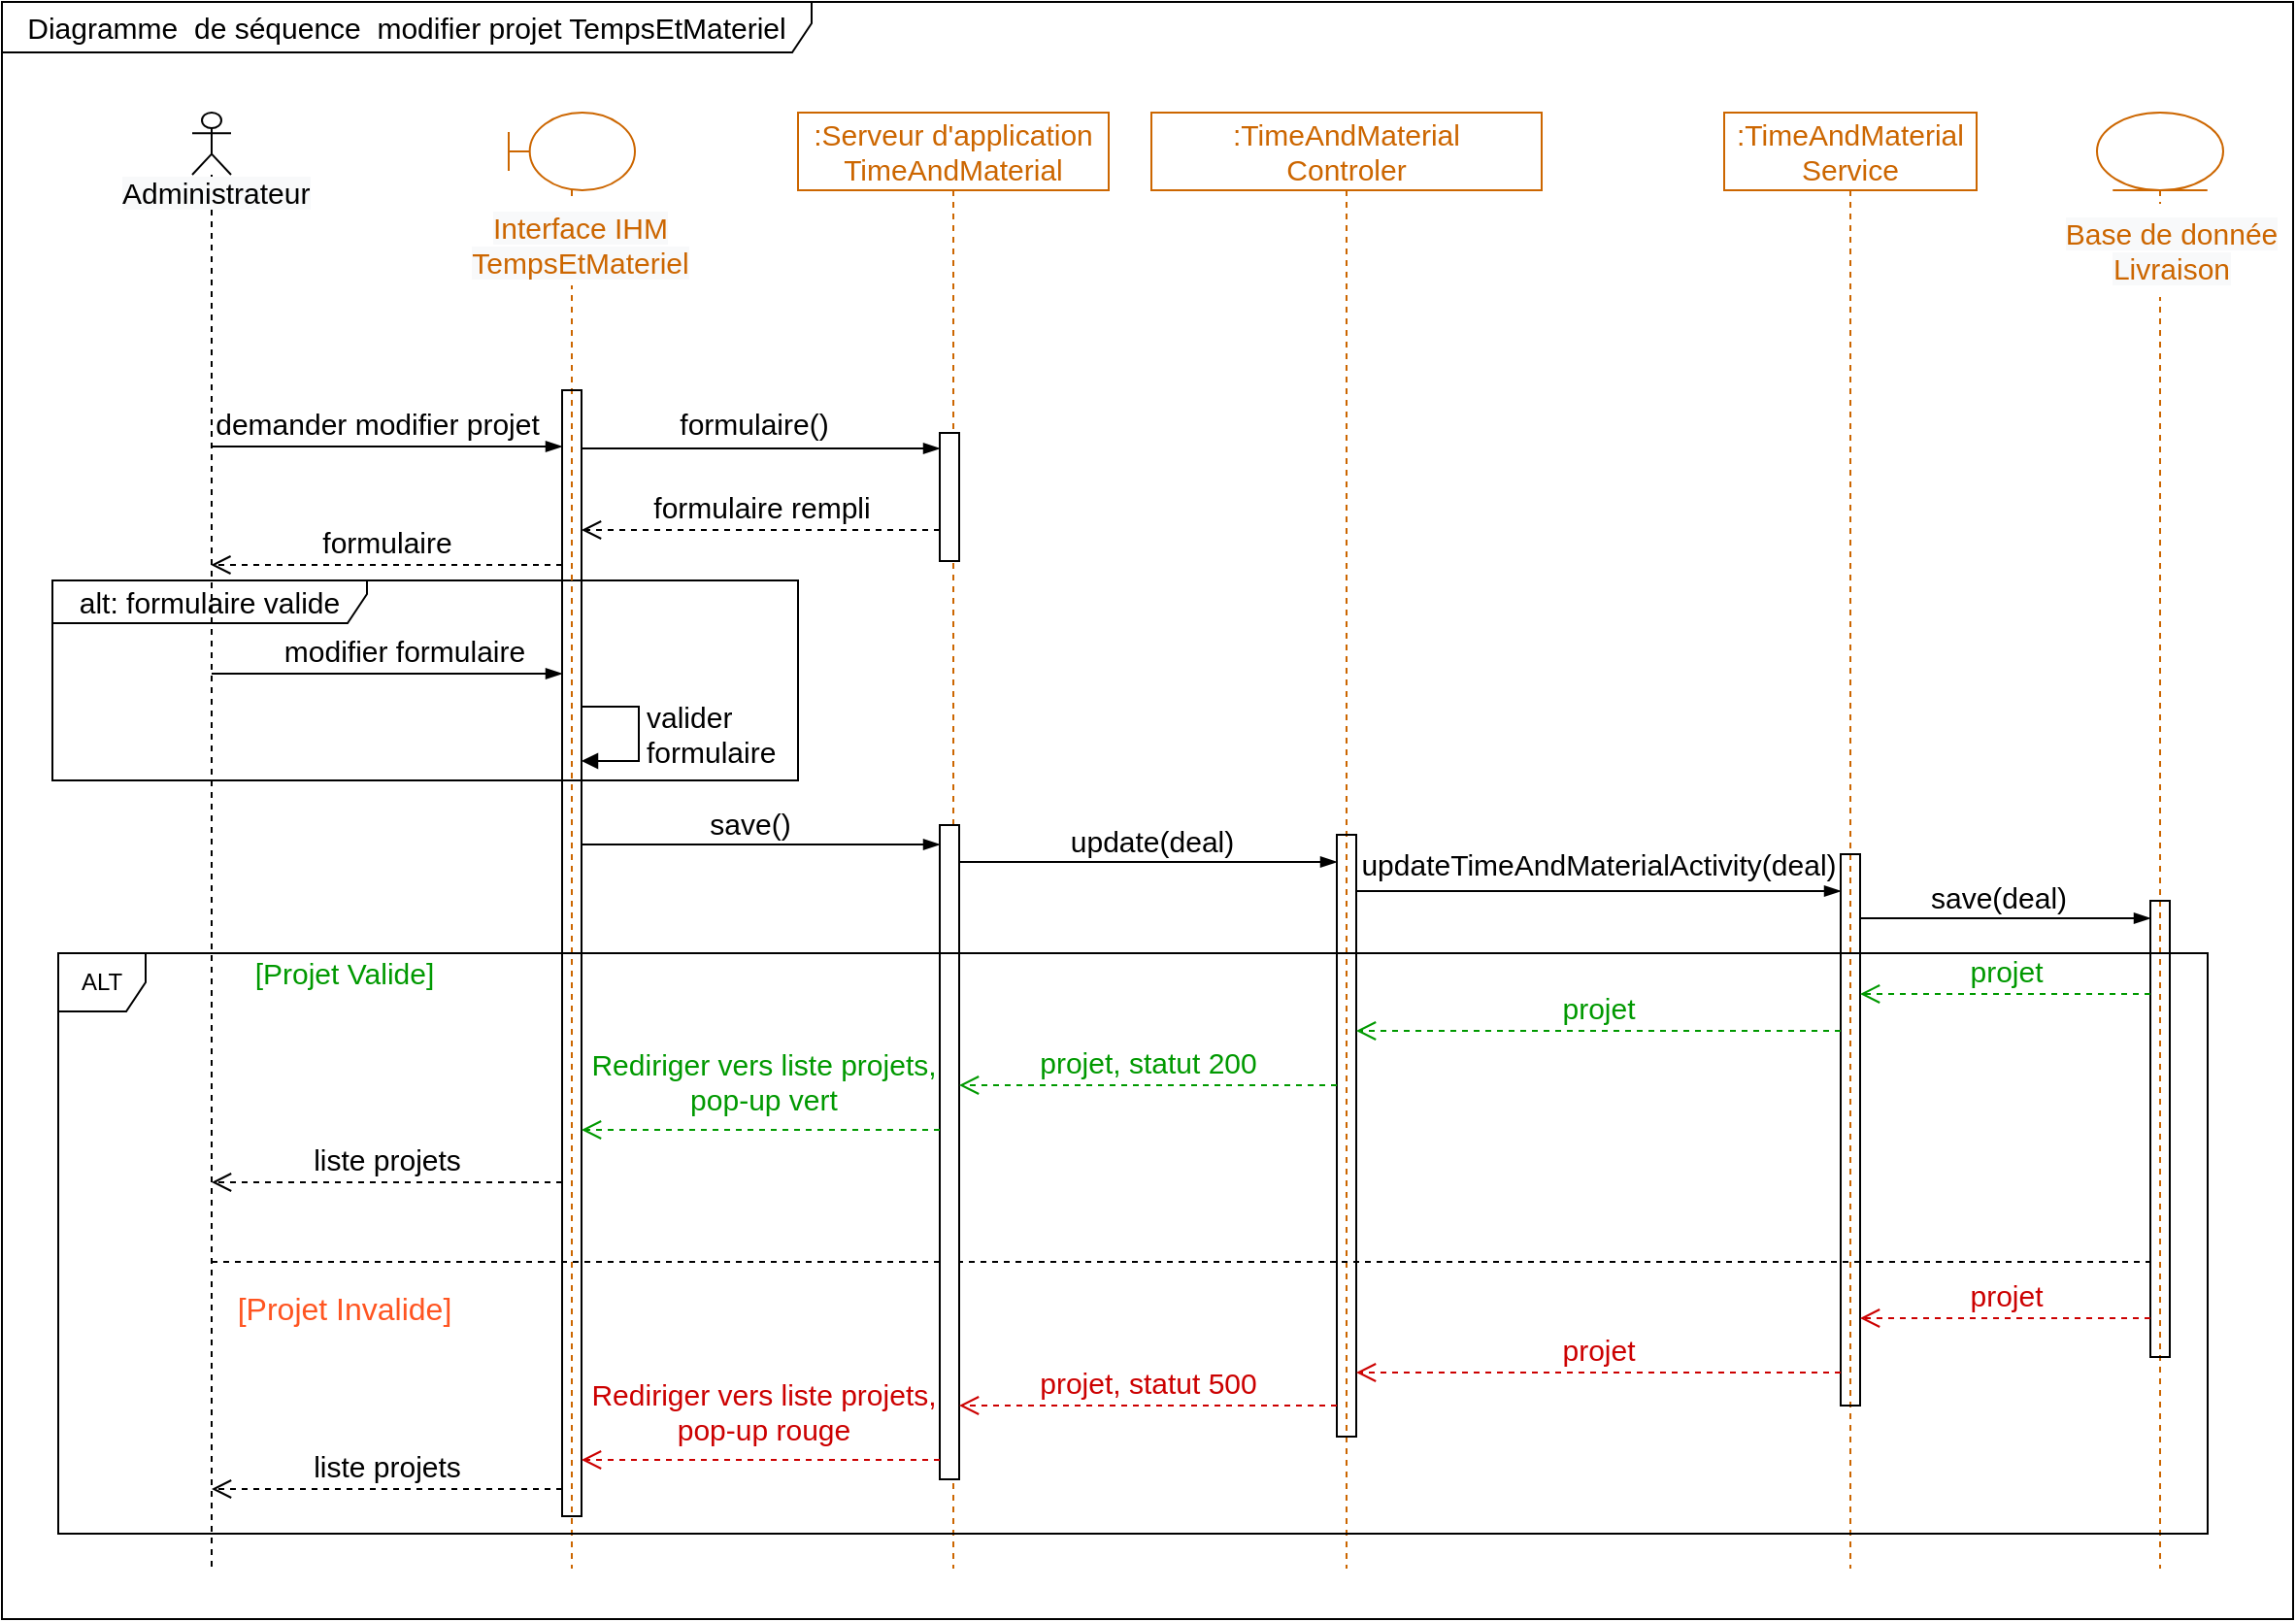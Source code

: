 <mxfile version="20.2.3" type="github">
  <diagram id="HXWuDZ2V8p99u13dubG-" name="Page-1">
    <mxGraphModel dx="1673" dy="934" grid="0" gridSize="10" guides="1" tooltips="1" connect="1" arrows="1" fold="1" page="1" pageScale="1" pageWidth="827" pageHeight="1169" math="0" shadow="0">
      <root>
        <mxCell id="0" />
        <mxCell id="1" parent="0" />
        <mxCell id="DavODV8plqxmo-Jjs9z_-2" value="Diagramme&amp;nbsp; de séquence&amp;nbsp; modifier projet TempsEtMateriel" style="shape=umlFrame;whiteSpace=wrap;html=1;rounded=0;shadow=0;glass=0;sketch=0;fontSize=15;fillColor=none;width=417;height=26;" vertex="1" parent="1">
          <mxGeometry x="12" y="8" width="1180" height="833" as="geometry" />
        </mxCell>
        <mxCell id="DavODV8plqxmo-Jjs9z_-1" value="&lt;font style=&quot;font-size: 15px;&quot;&gt;alt: formulaire valide&lt;/font&gt;" style="shape=umlFrame;whiteSpace=wrap;html=1;width=162;height=22;" vertex="1" parent="1">
          <mxGeometry x="38" y="306" width="384" height="103" as="geometry" />
        </mxCell>
        <mxCell id="DavODV8plqxmo-Jjs9z_-3" value=":TimeAndMaterial&lt;br&gt;Controler" style="shape=umlLifeline;perimeter=lifelinePerimeter;whiteSpace=wrap;html=1;container=1;collapsible=0;recursiveResize=0;outlineConnect=0;rounded=0;shadow=0;glass=0;sketch=0;fillColor=none;fontSize=15;fontColor=#CC6600;strokeColor=#CC6600;" vertex="1" parent="1">
          <mxGeometry x="604" y="65" width="201" height="750" as="geometry" />
        </mxCell>
        <mxCell id="DavODV8plqxmo-Jjs9z_-4" value="" style="html=1;points=[];perimeter=orthogonalPerimeter;rounded=0;shadow=0;glass=0;sketch=0;fontSize=15;fillColor=none;" vertex="1" parent="DavODV8plqxmo-Jjs9z_-3">
          <mxGeometry x="95.5" y="372" width="10" height="310" as="geometry" />
        </mxCell>
        <mxCell id="DavODV8plqxmo-Jjs9z_-5" style="edgeStyle=none;rounded=0;orthogonalLoop=1;jettySize=auto;html=1;fontSize=15;fontColor=#000000;strokeColor=#000000;endArrow=none;endFill=0;dashed=1;" edge="1" parent="1" source="DavODV8plqxmo-Jjs9z_-6" target="DavODV8plqxmo-Jjs9z_-11">
          <mxGeometry relative="1" as="geometry">
            <Array as="points">
              <mxPoint x="238" y="657" />
            </Array>
          </mxGeometry>
        </mxCell>
        <mxCell id="DavODV8plqxmo-Jjs9z_-6" value="" style="shape=umlLifeline;participant=umlActor;perimeter=lifelinePerimeter;whiteSpace=wrap;html=1;container=1;collapsible=0;recursiveResize=0;verticalAlign=top;spacingTop=36;outlineConnect=0;fillColor=none;size=32;sketch=0;shadow=0;rounded=0;glass=0;" vertex="1" parent="1">
          <mxGeometry x="110" y="65" width="20" height="750" as="geometry" />
        </mxCell>
        <mxCell id="DavODV8plqxmo-Jjs9z_-7" value="&lt;span style=&quot;color: rgb(0, 0, 0); font-family: Helvetica; font-size: 15px; font-style: normal; font-variant-ligatures: normal; font-variant-caps: normal; font-weight: 400; letter-spacing: normal; orphans: 2; text-align: center; text-indent: 0px; text-transform: none; widows: 2; word-spacing: 0px; -webkit-text-stroke-width: 0px; background-color: rgb(248, 249, 250); text-decoration-thickness: initial; text-decoration-style: initial; text-decoration-color: initial; float: none; display: inline !important;&quot;&gt;Administrateur&lt;/span&gt;" style="text;whiteSpace=wrap;html=1;fontSize=15;" vertex="1" parent="1">
          <mxGeometry x="72" y="91" width="105" height="36" as="geometry" />
        </mxCell>
        <mxCell id="DavODV8plqxmo-Jjs9z_-8" value=":TimeAndMaterial&lt;br&gt;Service" style="shape=umlLifeline;perimeter=lifelinePerimeter;whiteSpace=wrap;html=1;container=1;collapsible=0;recursiveResize=0;outlineConnect=0;rounded=0;shadow=0;glass=0;sketch=0;fillColor=none;fontSize=15;fontColor=#CC6600;strokeColor=#CC6600;" vertex="1" parent="1">
          <mxGeometry x="899" y="65" width="130" height="750" as="geometry" />
        </mxCell>
        <mxCell id="DavODV8plqxmo-Jjs9z_-9" value="" style="html=1;points=[];perimeter=orthogonalPerimeter;rounded=0;shadow=0;glass=0;sketch=0;fontSize=15;fillColor=none;" vertex="1" parent="DavODV8plqxmo-Jjs9z_-8">
          <mxGeometry x="60" y="382" width="10" height="284" as="geometry" />
        </mxCell>
        <mxCell id="DavODV8plqxmo-Jjs9z_-10" value="" style="shape=umlLifeline;participant=umlEntity;perimeter=lifelinePerimeter;whiteSpace=wrap;html=1;container=1;collapsible=0;recursiveResize=0;verticalAlign=top;spacingTop=36;outlineConnect=0;rounded=0;shadow=0;glass=0;sketch=0;fontSize=15;fillColor=none;fontColor=#CC6600;strokeColor=#CC6600;" vertex="1" parent="1">
          <mxGeometry x="1091" y="65" width="65" height="750" as="geometry" />
        </mxCell>
        <mxCell id="DavODV8plqxmo-Jjs9z_-11" value="" style="html=1;points=[];perimeter=orthogonalPerimeter;rounded=0;shadow=0;glass=0;sketch=0;fontSize=15;fillColor=none;" vertex="1" parent="DavODV8plqxmo-Jjs9z_-10">
          <mxGeometry x="27.5" y="406" width="10" height="235" as="geometry" />
        </mxCell>
        <mxCell id="DavODV8plqxmo-Jjs9z_-12" value="&lt;span style=&quot;font-family: Helvetica; font-size: 15px; font-style: normal; font-variant-ligatures: normal; font-variant-caps: normal; font-weight: 400; letter-spacing: normal; orphans: 2; text-indent: 0px; text-transform: none; widows: 2; word-spacing: 0px; -webkit-text-stroke-width: 0px; background-color: rgb(248, 249, 250); text-decoration-thickness: initial; text-decoration-style: initial; text-decoration-color: initial; float: none; display: inline !important;&quot;&gt;Base de donnée&lt;br&gt;Livraison&lt;br&gt;&lt;/span&gt;" style="text;whiteSpace=wrap;html=1;fontSize=15;align=center;fillColor=default;fontColor=#CC6600;" vertex="1" parent="DavODV8plqxmo-Jjs9z_-10">
          <mxGeometry x="-21" y="47" width="119" height="48" as="geometry" />
        </mxCell>
        <mxCell id="DavODV8plqxmo-Jjs9z_-13" value="" style="shape=umlLifeline;participant=umlBoundary;perimeter=lifelinePerimeter;whiteSpace=wrap;html=1;container=1;collapsible=0;recursiveResize=0;verticalAlign=top;spacingTop=36;outlineConnect=0;rounded=0;shadow=0;glass=0;sketch=0;fontSize=15;fillColor=none;fontColor=#CC6600;strokeColor=#CC6600;" vertex="1" parent="1">
          <mxGeometry x="273" y="65" width="65" height="750" as="geometry" />
        </mxCell>
        <mxCell id="DavODV8plqxmo-Jjs9z_-14" value="&lt;span style=&quot;font-family: Helvetica; font-size: 15px; font-style: normal; font-variant-ligatures: normal; font-variant-caps: normal; font-weight: 400; letter-spacing: normal; orphans: 2; text-indent: 0px; text-transform: none; widows: 2; word-spacing: 0px; -webkit-text-stroke-width: 0px; background-color: rgb(248, 249, 250); text-decoration-thickness: initial; text-decoration-style: initial; text-decoration-color: initial; float: none; display: inline !important;&quot;&gt;Interface IHM&lt;/span&gt;&lt;br style=&quot;font-family: Helvetica; font-size: 15px; font-style: normal; font-variant-ligatures: normal; font-variant-caps: normal; font-weight: 400; letter-spacing: normal; orphans: 2; text-indent: 0px; text-transform: none; widows: 2; word-spacing: 0px; -webkit-text-stroke-width: 0px; background-color: rgb(248, 249, 250); text-decoration-thickness: initial; text-decoration-style: initial; text-decoration-color: initial;&quot;&gt;&lt;span style=&quot;font-family: Helvetica; font-size: 15px; font-style: normal; font-variant-ligatures: normal; font-variant-caps: normal; font-weight: 400; letter-spacing: normal; orphans: 2; text-indent: 0px; text-transform: none; widows: 2; word-spacing: 0px; -webkit-text-stroke-width: 0px; background-color: rgb(248, 249, 250); text-decoration-thickness: initial; text-decoration-style: initial; text-decoration-color: initial; float: none; display: inline !important;&quot;&gt;TempsEtMateriel&lt;/span&gt;" style="text;whiteSpace=wrap;html=1;fontSize=15;align=center;fillColor=default;fontColor=#CC6600;" vertex="1" parent="DavODV8plqxmo-Jjs9z_-13">
          <mxGeometry x="-24" y="44" width="122" height="45" as="geometry" />
        </mxCell>
        <mxCell id="DavODV8plqxmo-Jjs9z_-15" value="" style="html=1;points=[];perimeter=orthogonalPerimeter;rounded=0;shadow=0;glass=0;sketch=0;fontSize=15;fillColor=none;" vertex="1" parent="DavODV8plqxmo-Jjs9z_-13">
          <mxGeometry x="27.5" y="143" width="10" height="580" as="geometry" />
        </mxCell>
        <mxCell id="DavODV8plqxmo-Jjs9z_-16" value="valider&lt;br&gt;formulaire" style="edgeStyle=orthogonalEdgeStyle;html=1;align=left;spacingLeft=2;endArrow=block;rounded=0;fontSize=15;" edge="1" parent="DavODV8plqxmo-Jjs9z_-13" source="DavODV8plqxmo-Jjs9z_-15" target="DavODV8plqxmo-Jjs9z_-15">
          <mxGeometry relative="1" as="geometry">
            <mxPoint x="36" y="306" as="sourcePoint" />
            <Array as="points">
              <mxPoint x="67" y="306" />
              <mxPoint x="67" y="334" />
            </Array>
            <mxPoint x="36" y="334" as="targetPoint" />
          </mxGeometry>
        </mxCell>
        <mxCell id="DavODV8plqxmo-Jjs9z_-17" value="" style="edgeStyle=elbowEdgeStyle;fontSize=12;html=1;endArrow=blockThin;endFill=1;rounded=0;" edge="1" parent="1" source="DavODV8plqxmo-Jjs9z_-6" target="DavODV8plqxmo-Jjs9z_-15">
          <mxGeometry width="160" relative="1" as="geometry">
            <mxPoint x="628" y="319" as="sourcePoint" />
            <mxPoint x="788" y="319" as="targetPoint" />
            <Array as="points">
              <mxPoint x="190" y="237" />
              <mxPoint x="171" y="210" />
            </Array>
          </mxGeometry>
        </mxCell>
        <mxCell id="DavODV8plqxmo-Jjs9z_-18" value="demander modifier projet" style="edgeLabel;html=1;align=center;verticalAlign=middle;resizable=0;points=[];fontSize=15;" vertex="1" connectable="0" parent="DavODV8plqxmo-Jjs9z_-17">
          <mxGeometry x="-0.395" relative="1" as="geometry">
            <mxPoint x="30" y="-12" as="offset" />
          </mxGeometry>
        </mxCell>
        <mxCell id="DavODV8plqxmo-Jjs9z_-19" value="" style="edgeStyle=elbowEdgeStyle;fontSize=12;html=1;endArrow=blockThin;endFill=1;rounded=0;" edge="1" parent="1" source="DavODV8plqxmo-Jjs9z_-4" target="DavODV8plqxmo-Jjs9z_-9">
          <mxGeometry width="160" relative="1" as="geometry">
            <mxPoint x="394" y="304" as="sourcePoint" />
            <mxPoint x="554" y="304" as="targetPoint" />
            <Array as="points">
              <mxPoint x="778" y="466" />
              <mxPoint x="753" y="257" />
              <mxPoint x="602" y="242" />
              <mxPoint x="527" y="271" />
            </Array>
          </mxGeometry>
        </mxCell>
        <mxCell id="DavODV8plqxmo-Jjs9z_-20" value="updateTimeAndMaterialActivity(deal)" style="edgeLabel;html=1;align=center;verticalAlign=middle;resizable=0;points=[];fontSize=15;" vertex="1" connectable="0" parent="DavODV8plqxmo-Jjs9z_-19">
          <mxGeometry x="0.124" relative="1" as="geometry">
            <mxPoint x="-16" y="-14" as="offset" />
          </mxGeometry>
        </mxCell>
        <mxCell id="DavODV8plqxmo-Jjs9z_-21" value="" style="edgeStyle=elbowEdgeStyle;fontSize=12;html=1;endArrow=blockThin;endFill=1;rounded=0;" edge="1" parent="1" source="DavODV8plqxmo-Jjs9z_-9" target="DavODV8plqxmo-Jjs9z_-11">
          <mxGeometry width="160" relative="1" as="geometry">
            <mxPoint x="474" y="304" as="sourcePoint" />
            <mxPoint x="634" y="304" as="targetPoint" />
            <Array as="points">
              <mxPoint x="1060" y="480" />
              <mxPoint x="969" y="491" />
              <mxPoint x="766" y="267" />
            </Array>
          </mxGeometry>
        </mxCell>
        <mxCell id="DavODV8plqxmo-Jjs9z_-22" value="save(deal)" style="edgeLabel;html=1;align=center;verticalAlign=middle;resizable=0;points=[];fontSize=15;" vertex="1" connectable="0" parent="DavODV8plqxmo-Jjs9z_-21">
          <mxGeometry x="-0.356" y="2" relative="1" as="geometry">
            <mxPoint x="23" y="-9" as="offset" />
          </mxGeometry>
        </mxCell>
        <mxCell id="DavODV8plqxmo-Jjs9z_-23" value="&lt;font color=&quot;#009900&quot;&gt;projet&lt;/font&gt;" style="html=1;verticalAlign=bottom;endArrow=open;dashed=1;endSize=8;rounded=0;fontSize=15;strokeColor=#009900;" edge="1" parent="1" source="DavODV8plqxmo-Jjs9z_-11" target="DavODV8plqxmo-Jjs9z_-9">
          <mxGeometry relative="1" as="geometry">
            <mxPoint x="806" y="291" as="sourcePoint" />
            <mxPoint x="668" y="291" as="targetPoint" />
            <Array as="points">
              <mxPoint x="1025" y="519" />
            </Array>
          </mxGeometry>
        </mxCell>
        <mxCell id="DavODV8plqxmo-Jjs9z_-24" value="&lt;font color=&quot;#009900&quot;&gt;projet&lt;/font&gt;" style="html=1;verticalAlign=bottom;endArrow=open;dashed=1;endSize=8;rounded=0;fontSize=15;strokeColor=#009900;" edge="1" parent="1" source="DavODV8plqxmo-Jjs9z_-9" target="DavODV8plqxmo-Jjs9z_-4">
          <mxGeometry relative="1" as="geometry">
            <mxPoint x="658" y="296" as="sourcePoint" />
            <mxPoint x="477" y="296" as="targetPoint" />
            <Array as="points">
              <mxPoint x="895" y="538" />
            </Array>
          </mxGeometry>
        </mxCell>
        <mxCell id="DavODV8plqxmo-Jjs9z_-25" value=":Serveur d&#39;application&lt;br&gt;TimeAndMaterial" style="shape=umlLifeline;perimeter=lifelinePerimeter;whiteSpace=wrap;html=1;container=1;collapsible=0;recursiveResize=0;outlineConnect=0;rounded=0;shadow=0;glass=0;sketch=0;fillColor=none;fontSize=15;fontColor=#CC6600;strokeColor=#CC6600;" vertex="1" parent="1">
          <mxGeometry x="422" y="65" width="160" height="750" as="geometry" />
        </mxCell>
        <mxCell id="DavODV8plqxmo-Jjs9z_-26" value="" style="html=1;points=[];perimeter=orthogonalPerimeter;" vertex="1" parent="DavODV8plqxmo-Jjs9z_-25">
          <mxGeometry x="73" y="165" width="10" height="66" as="geometry" />
        </mxCell>
        <mxCell id="DavODV8plqxmo-Jjs9z_-27" value="" style="html=1;points=[];perimeter=orthogonalPerimeter;" vertex="1" parent="DavODV8plqxmo-Jjs9z_-25">
          <mxGeometry x="73" y="367" width="10" height="337" as="geometry" />
        </mxCell>
        <mxCell id="DavODV8plqxmo-Jjs9z_-28" value="" style="fontSize=12;html=1;endArrow=blockThin;endFill=1;rounded=0;" edge="1" parent="1" source="DavODV8plqxmo-Jjs9z_-15" target="DavODV8plqxmo-Jjs9z_-26">
          <mxGeometry width="160" relative="1" as="geometry">
            <mxPoint x="294" y="256" as="sourcePoint" />
            <mxPoint x="599" y="366" as="targetPoint" />
            <Array as="points">
              <mxPoint x="382" y="238" />
            </Array>
          </mxGeometry>
        </mxCell>
        <mxCell id="DavODV8plqxmo-Jjs9z_-29" value="formulaire()" style="edgeLabel;html=1;align=center;verticalAlign=middle;resizable=0;points=[];fontSize=15;" vertex="1" connectable="0" parent="DavODV8plqxmo-Jjs9z_-28">
          <mxGeometry x="-0.006" y="-3" relative="1" as="geometry">
            <mxPoint x="-3" y="-16" as="offset" />
          </mxGeometry>
        </mxCell>
        <mxCell id="DavODV8plqxmo-Jjs9z_-30" value="&lt;font style=&quot;font-size: 15px;&quot;&gt;formulaire rempli&lt;/font&gt;" style="html=1;verticalAlign=bottom;endArrow=open;dashed=1;endSize=8;rounded=0;" edge="1" parent="1" source="DavODV8plqxmo-Jjs9z_-26" target="DavODV8plqxmo-Jjs9z_-15">
          <mxGeometry relative="1" as="geometry">
            <mxPoint x="438" y="323" as="sourcePoint" />
            <mxPoint x="358" y="323" as="targetPoint" />
            <Array as="points">
              <mxPoint x="411" y="280" />
            </Array>
          </mxGeometry>
        </mxCell>
        <mxCell id="DavODV8plqxmo-Jjs9z_-31" value="&lt;font style=&quot;font-size: 15px;&quot;&gt;formulaire&lt;/font&gt;" style="html=1;verticalAlign=bottom;endArrow=open;dashed=1;endSize=8;rounded=0;" edge="1" parent="1">
          <mxGeometry relative="1" as="geometry">
            <mxPoint x="300.5" y="298" as="sourcePoint" />
            <mxPoint x="119.667" y="298" as="targetPoint" />
            <Array as="points">
              <mxPoint x="253" y="298" />
            </Array>
          </mxGeometry>
        </mxCell>
        <mxCell id="DavODV8plqxmo-Jjs9z_-32" value="" style="fontSize=12;html=1;endArrow=blockThin;endFill=1;rounded=0;" edge="1" parent="1" source="DavODV8plqxmo-Jjs9z_-6" target="DavODV8plqxmo-Jjs9z_-15">
          <mxGeometry width="160" relative="1" as="geometry">
            <mxPoint x="338" y="365" as="sourcePoint" />
            <mxPoint x="498" y="365" as="targetPoint" />
            <Array as="points">
              <mxPoint x="255" y="354" />
            </Array>
          </mxGeometry>
        </mxCell>
        <mxCell id="DavODV8plqxmo-Jjs9z_-33" value="modifier formulaire" style="edgeLabel;html=1;align=center;verticalAlign=middle;resizable=0;points=[];fontSize=15;" vertex="1" connectable="0" parent="DavODV8plqxmo-Jjs9z_-32">
          <mxGeometry x="0.128" y="-4" relative="1" as="geometry">
            <mxPoint x="-3" y="-16" as="offset" />
          </mxGeometry>
        </mxCell>
        <mxCell id="DavODV8plqxmo-Jjs9z_-34" value="" style="fontSize=12;html=1;endArrow=blockThin;endFill=1;rounded=0;" edge="1" parent="1" source="DavODV8plqxmo-Jjs9z_-15" target="DavODV8plqxmo-Jjs9z_-27">
          <mxGeometry width="160" relative="1" as="geometry">
            <mxPoint x="462" y="345" as="sourcePoint" />
            <mxPoint x="622" y="345" as="targetPoint" />
            <Array as="points">
              <mxPoint x="389" y="442" />
            </Array>
          </mxGeometry>
        </mxCell>
        <mxCell id="DavODV8plqxmo-Jjs9z_-35" value="save()" style="edgeLabel;html=1;align=center;verticalAlign=middle;resizable=0;points=[];labelBackgroundColor=none;fontSize=15;" vertex="1" connectable="0" parent="DavODV8plqxmo-Jjs9z_-34">
          <mxGeometry x="-0.081" y="1" relative="1" as="geometry">
            <mxPoint x="1" y="-10" as="offset" />
          </mxGeometry>
        </mxCell>
        <mxCell id="DavODV8plqxmo-Jjs9z_-36" value="" style="fontSize=12;html=1;endArrow=blockThin;endFill=1;rounded=0;" edge="1" parent="1" source="DavODV8plqxmo-Jjs9z_-27" target="DavODV8plqxmo-Jjs9z_-4">
          <mxGeometry width="160" relative="1" as="geometry">
            <mxPoint x="518" y="289" as="sourcePoint" />
            <mxPoint x="678" y="289" as="targetPoint" />
            <Array as="points">
              <mxPoint x="525" y="451" />
            </Array>
          </mxGeometry>
        </mxCell>
        <mxCell id="DavODV8plqxmo-Jjs9z_-37" value="&lt;span style=&quot;font-size: 15px;&quot;&gt;update(deal)&lt;/span&gt;" style="edgeLabel;html=1;align=center;verticalAlign=middle;resizable=0;points=[];labelBackgroundColor=none;fontSize=15;" vertex="1" connectable="0" parent="DavODV8plqxmo-Jjs9z_-36">
          <mxGeometry x="0.25" relative="1" as="geometry">
            <mxPoint x="-23" y="-11" as="offset" />
          </mxGeometry>
        </mxCell>
        <mxCell id="DavODV8plqxmo-Jjs9z_-38" value="&lt;font color=&quot;#009900&quot;&gt;projet, statut 200&lt;/font&gt;" style="html=1;verticalAlign=bottom;endArrow=open;dashed=1;endSize=8;rounded=0;fontSize=15;strokeColor=#009900;" edge="1" parent="1" source="DavODV8plqxmo-Jjs9z_-4" target="DavODV8plqxmo-Jjs9z_-27">
          <mxGeometry relative="1" as="geometry">
            <mxPoint x="661" y="538" as="sourcePoint" />
            <mxPoint x="410.0" y="538" as="targetPoint" />
            <Array as="points">
              <mxPoint x="633" y="566" />
            </Array>
          </mxGeometry>
        </mxCell>
        <mxCell id="DavODV8plqxmo-Jjs9z_-39" value="&lt;font color=&quot;#009900&quot;&gt;Rediriger vers liste projets,&lt;br&gt;pop-up vert&lt;br&gt;&lt;/font&gt;" style="html=1;verticalAlign=bottom;endArrow=open;dashed=1;endSize=8;rounded=0;fontSize=15;strokeColor=#009900;" edge="1" parent="1" source="DavODV8plqxmo-Jjs9z_-27" target="DavODV8plqxmo-Jjs9z_-15">
          <mxGeometry x="-0.014" y="-4" relative="1" as="geometry">
            <mxPoint x="674.0" y="541" as="sourcePoint" />
            <mxPoint x="507" y="541" as="targetPoint" />
            <Array as="points">
              <mxPoint x="459" y="589" />
            </Array>
            <mxPoint as="offset" />
          </mxGeometry>
        </mxCell>
        <mxCell id="DavODV8plqxmo-Jjs9z_-40" value="&lt;font color=&quot;#000000&quot;&gt;liste projets&lt;/font&gt;" style="html=1;verticalAlign=bottom;endArrow=open;dashed=1;endSize=8;rounded=0;fontSize=15;fontColor=#009900;strokeColor=#000000;" edge="1" parent="1" source="DavODV8plqxmo-Jjs9z_-15" target="DavODV8plqxmo-Jjs9z_-6">
          <mxGeometry relative="1" as="geometry">
            <mxPoint x="606" y="575" as="sourcePoint" />
            <mxPoint x="526" y="575" as="targetPoint" />
            <Array as="points">
              <mxPoint x="274" y="616" />
            </Array>
          </mxGeometry>
        </mxCell>
        <mxCell id="DavODV8plqxmo-Jjs9z_-41" value="" style="group" vertex="1" connectable="0" parent="1">
          <mxGeometry x="22" y="388" width="1126" height="413" as="geometry" />
        </mxCell>
        <mxCell id="DavODV8plqxmo-Jjs9z_-42" value="&lt;div style=&quot;text-align: left; font-size: 15px;&quot;&gt;&lt;span style=&quot;background-color: initial; font-size: 15px;&quot;&gt;[Projet&amp;nbsp;&lt;/span&gt;&lt;span style=&quot;background-color: initial; text-align: right; font-size: 15px;&quot;&gt;Valide]&lt;/span&gt;&lt;/div&gt;" style="text;html=1;strokeColor=none;fillColor=none;align=center;verticalAlign=middle;whiteSpace=wrap;rounded=0;fontSize=15;fontColor=#009900;" vertex="1" parent="DavODV8plqxmo-Jjs9z_-41">
          <mxGeometry x="77.0" y="107.743" width="179.48" height="24.354" as="geometry" />
        </mxCell>
        <mxCell id="DavODV8plqxmo-Jjs9z_-43" value="[Projet Invalide]" style="text;html=1;strokeColor=none;fillColor=none;align=center;verticalAlign=middle;whiteSpace=wrap;rounded=0;fontSize=16;fontColor=#FF5521;" vertex="1" parent="DavODV8plqxmo-Jjs9z_-41">
          <mxGeometry x="103.24" y="282.002" width="127" height="22.604" as="geometry" />
        </mxCell>
        <mxCell id="DavODV8plqxmo-Jjs9z_-44" value="ALT" style="shape=umlFrame;whiteSpace=wrap;html=1;width=45;height=30;" vertex="1" parent="DavODV8plqxmo-Jjs9z_-41">
          <mxGeometry x="19" y="110" width="1107" height="299" as="geometry" />
        </mxCell>
        <mxCell id="DavODV8plqxmo-Jjs9z_-45" value="&lt;font color=&quot;#cc0000&quot;&gt;projet&lt;/font&gt;" style="html=1;verticalAlign=bottom;endArrow=open;dashed=1;endSize=8;rounded=0;fontSize=15;fontColor=#000000;strokeColor=#CC0000;" edge="1" parent="1" source="DavODV8plqxmo-Jjs9z_-11" target="DavODV8plqxmo-Jjs9z_-9">
          <mxGeometry relative="1" as="geometry">
            <mxPoint x="680" y="696" as="sourcePoint" />
            <mxPoint x="600" y="696" as="targetPoint" />
            <Array as="points">
              <mxPoint x="1038" y="686" />
            </Array>
          </mxGeometry>
        </mxCell>
        <mxCell id="DavODV8plqxmo-Jjs9z_-46" value="&lt;font color=&quot;#cc0000&quot;&gt;projet&lt;/font&gt;" style="html=1;verticalAlign=bottom;endArrow=open;dashed=1;endSize=8;rounded=0;fontSize=15;fontColor=#000000;strokeColor=#CC0000;" edge="1" parent="1" source="DavODV8plqxmo-Jjs9z_-9" target="DavODV8plqxmo-Jjs9z_-4">
          <mxGeometry relative="1" as="geometry">
            <mxPoint x="915" y="726" as="sourcePoint" />
            <mxPoint x="744" y="726" as="targetPoint" />
            <Array as="points">
              <mxPoint x="879" y="714" />
            </Array>
          </mxGeometry>
        </mxCell>
        <mxCell id="DavODV8plqxmo-Jjs9z_-47" value="&lt;font color=&quot;#cc0000&quot;&gt;projet, statut 500&lt;/font&gt;" style="html=1;verticalAlign=bottom;endArrow=open;dashed=1;endSize=8;rounded=0;fontSize=15;fontColor=#000000;strokeColor=#CC0000;" edge="1" parent="1" source="DavODV8plqxmo-Jjs9z_-4" target="DavODV8plqxmo-Jjs9z_-27">
          <mxGeometry relative="1" as="geometry">
            <mxPoint x="651" y="723" as="sourcePoint" />
            <mxPoint x="400.0" y="723" as="targetPoint" />
            <Array as="points">
              <mxPoint x="619" y="731" />
            </Array>
          </mxGeometry>
        </mxCell>
        <mxCell id="DavODV8plqxmo-Jjs9z_-48" value="&lt;font color=&quot;#cc0000&quot;&gt;Rediriger vers liste projets,&lt;br&gt;pop-up rouge&lt;/font&gt;" style="html=1;verticalAlign=bottom;endArrow=open;dashed=1;endSize=8;rounded=0;fontSize=15;strokeColor=#CC0000;" edge="1" parent="1" source="DavODV8plqxmo-Jjs9z_-27" target="DavODV8plqxmo-Jjs9z_-15">
          <mxGeometry x="-0.014" y="-4" relative="1" as="geometry">
            <mxPoint x="495" y="731" as="sourcePoint" />
            <mxPoint x="310.5" y="731" as="targetPoint" />
            <Array as="points">
              <mxPoint x="445" y="759" />
            </Array>
            <mxPoint as="offset" />
          </mxGeometry>
        </mxCell>
        <mxCell id="DavODV8plqxmo-Jjs9z_-49" value="&lt;font color=&quot;#000000&quot;&gt;liste projets&lt;/font&gt;" style="html=1;verticalAlign=bottom;endArrow=open;dashed=1;endSize=8;rounded=0;fontSize=15;fontColor=#009900;strokeColor=#000000;" edge="1" parent="1" source="DavODV8plqxmo-Jjs9z_-15" target="DavODV8plqxmo-Jjs9z_-6">
          <mxGeometry relative="1" as="geometry">
            <mxPoint x="293.83" y="785" as="sourcePoint" />
            <mxPoint x="112.997" y="785" as="targetPoint" />
            <Array as="points">
              <mxPoint x="231" y="774" />
            </Array>
          </mxGeometry>
        </mxCell>
      </root>
    </mxGraphModel>
  </diagram>
</mxfile>
